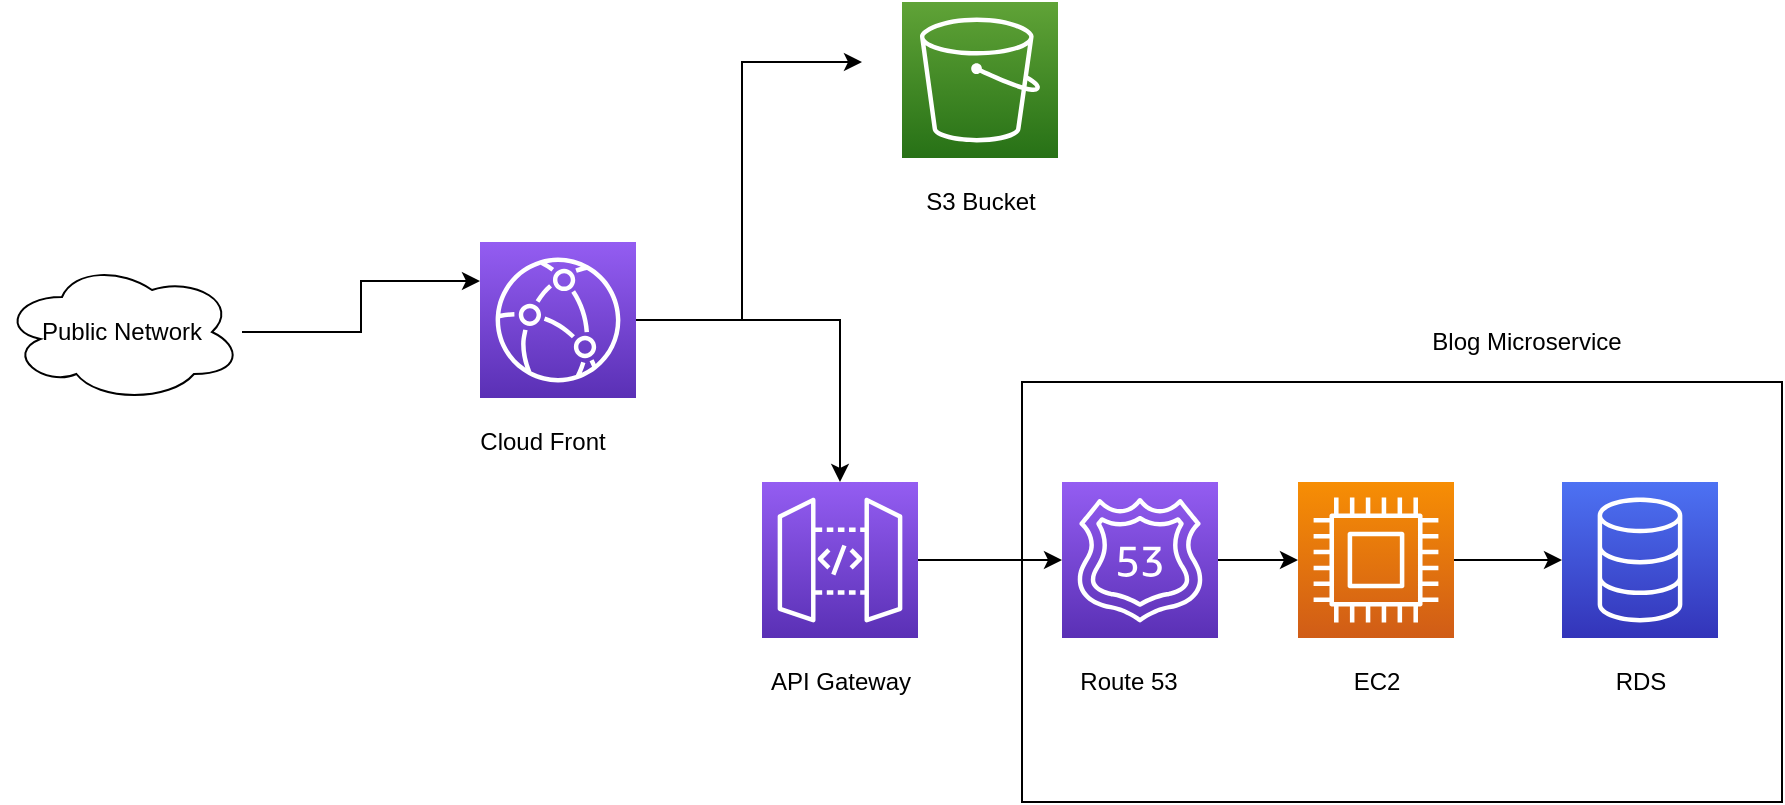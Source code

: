 <mxfile version="15.8.3" type="device"><diagram id="CQF5mv3UIEH1QeDDRuMT" name="Page-1"><mxGraphModel dx="974" dy="605" grid="1" gridSize="10" guides="1" tooltips="1" connect="1" arrows="1" fold="1" page="1" pageScale="1" pageWidth="850" pageHeight="1100" math="0" shadow="0"><root><mxCell id="0"/><mxCell id="1" parent="0"/><mxCell id="sRSfSPymKkrB_8ZOzE8Y-13" style="edgeStyle=orthogonalEdgeStyle;rounded=0;orthogonalLoop=1;jettySize=auto;html=1;entryX=0;entryY=0.25;entryDx=0;entryDy=0;entryPerimeter=0;" edge="1" parent="1" source="sRSfSPymKkrB_8ZOzE8Y-2" target="sRSfSPymKkrB_8ZOzE8Y-4"><mxGeometry relative="1" as="geometry"/></mxCell><mxCell id="sRSfSPymKkrB_8ZOzE8Y-2" value="Public Network" style="ellipse;shape=cloud;whiteSpace=wrap;html=1;" vertex="1" parent="1"><mxGeometry x="70" y="230" width="120" height="70" as="geometry"/></mxCell><mxCell id="sRSfSPymKkrB_8ZOzE8Y-12" style="edgeStyle=orthogonalEdgeStyle;rounded=0;orthogonalLoop=1;jettySize=auto;html=1;" edge="1" parent="1" source="sRSfSPymKkrB_8ZOzE8Y-4" target="sRSfSPymKkrB_8ZOzE8Y-9"><mxGeometry relative="1" as="geometry"><mxPoint x="410" y="390" as="targetPoint"/></mxGeometry></mxCell><mxCell id="sRSfSPymKkrB_8ZOzE8Y-14" style="edgeStyle=orthogonalEdgeStyle;rounded=0;orthogonalLoop=1;jettySize=auto;html=1;" edge="1" parent="1" source="sRSfSPymKkrB_8ZOzE8Y-4"><mxGeometry relative="1" as="geometry"><mxPoint x="500" y="130" as="targetPoint"/><Array as="points"><mxPoint x="440" y="259"/></Array></mxGeometry></mxCell><mxCell id="sRSfSPymKkrB_8ZOzE8Y-4" value="" style="sketch=0;points=[[0,0,0],[0.25,0,0],[0.5,0,0],[0.75,0,0],[1,0,0],[0,1,0],[0.25,1,0],[0.5,1,0],[0.75,1,0],[1,1,0],[0,0.25,0],[0,0.5,0],[0,0.75,0],[1,0.25,0],[1,0.5,0],[1,0.75,0]];outlineConnect=0;fontColor=#232F3E;gradientColor=#945DF2;gradientDirection=north;fillColor=#5A30B5;strokeColor=#ffffff;dashed=0;verticalLabelPosition=bottom;verticalAlign=top;align=center;html=1;fontSize=12;fontStyle=0;aspect=fixed;shape=mxgraph.aws4.resourceIcon;resIcon=mxgraph.aws4.cloudfront;" vertex="1" parent="1"><mxGeometry x="309" y="220" width="78" height="78" as="geometry"/></mxCell><mxCell id="sRSfSPymKkrB_8ZOzE8Y-7" value="Cloud Front" style="text;html=1;align=center;verticalAlign=middle;resizable=0;points=[];autosize=1;strokeColor=none;fillColor=none;" vertex="1" parent="1"><mxGeometry x="300" y="310" width="80" height="20" as="geometry"/></mxCell><mxCell id="sRSfSPymKkrB_8ZOzE8Y-20" style="edgeStyle=orthogonalEdgeStyle;rounded=0;orthogonalLoop=1;jettySize=auto;html=1;entryX=0;entryY=0.5;entryDx=0;entryDy=0;entryPerimeter=0;" edge="1" parent="1" source="sRSfSPymKkrB_8ZOzE8Y-9" target="sRSfSPymKkrB_8ZOzE8Y-18"><mxGeometry relative="1" as="geometry"/></mxCell><mxCell id="sRSfSPymKkrB_8ZOzE8Y-9" value="" style="sketch=0;points=[[0,0,0],[0.25,0,0],[0.5,0,0],[0.75,0,0],[1,0,0],[0,1,0],[0.25,1,0],[0.5,1,0],[0.75,1,0],[1,1,0],[0,0.25,0],[0,0.5,0],[0,0.75,0],[1,0.25,0],[1,0.5,0],[1,0.75,0]];outlineConnect=0;fontColor=#232F3E;gradientColor=#945DF2;gradientDirection=north;fillColor=#5A30B5;strokeColor=#ffffff;dashed=0;verticalLabelPosition=bottom;verticalAlign=top;align=center;html=1;fontSize=12;fontStyle=0;aspect=fixed;shape=mxgraph.aws4.resourceIcon;resIcon=mxgraph.aws4.api_gateway;" vertex="1" parent="1"><mxGeometry x="450" y="340" width="78" height="78" as="geometry"/></mxCell><mxCell id="sRSfSPymKkrB_8ZOzE8Y-11" value="API Gateway" style="text;html=1;align=center;verticalAlign=middle;resizable=0;points=[];autosize=1;strokeColor=none;fillColor=none;" vertex="1" parent="1"><mxGeometry x="444" y="430" width="90" height="20" as="geometry"/></mxCell><mxCell id="sRSfSPymKkrB_8ZOzE8Y-15" value="" style="sketch=0;points=[[0,0,0],[0.25,0,0],[0.5,0,0],[0.75,0,0],[1,0,0],[0,1,0],[0.25,1,0],[0.5,1,0],[0.75,1,0],[1,1,0],[0,0.25,0],[0,0.5,0],[0,0.75,0],[1,0.25,0],[1,0.5,0],[1,0.75,0]];outlineConnect=0;fontColor=#232F3E;gradientColor=#60A337;gradientDirection=north;fillColor=#277116;strokeColor=#ffffff;dashed=0;verticalLabelPosition=bottom;verticalAlign=top;align=center;html=1;fontSize=12;fontStyle=0;aspect=fixed;shape=mxgraph.aws4.resourceIcon;resIcon=mxgraph.aws4.s3;" vertex="1" parent="1"><mxGeometry x="520" y="100" width="78" height="78" as="geometry"/></mxCell><mxCell id="sRSfSPymKkrB_8ZOzE8Y-17" value="S3 Bucket" style="text;html=1;align=center;verticalAlign=middle;resizable=0;points=[];autosize=1;strokeColor=none;fillColor=none;" vertex="1" parent="1"><mxGeometry x="524" y="190" width="70" height="20" as="geometry"/></mxCell><mxCell id="sRSfSPymKkrB_8ZOzE8Y-22" style="edgeStyle=orthogonalEdgeStyle;rounded=0;orthogonalLoop=1;jettySize=auto;html=1;entryX=0;entryY=0.5;entryDx=0;entryDy=0;entryPerimeter=0;" edge="1" parent="1" source="sRSfSPymKkrB_8ZOzE8Y-18" target="sRSfSPymKkrB_8ZOzE8Y-21"><mxGeometry relative="1" as="geometry"/></mxCell><mxCell id="sRSfSPymKkrB_8ZOzE8Y-18" value="" style="sketch=0;points=[[0,0,0],[0.25,0,0],[0.5,0,0],[0.75,0,0],[1,0,0],[0,1,0],[0.25,1,0],[0.5,1,0],[0.75,1,0],[1,1,0],[0,0.25,0],[0,0.5,0],[0,0.75,0],[1,0.25,0],[1,0.5,0],[1,0.75,0]];outlineConnect=0;fontColor=#232F3E;gradientColor=#945DF2;gradientDirection=north;fillColor=#5A30B5;strokeColor=#ffffff;dashed=0;verticalLabelPosition=bottom;verticalAlign=top;align=center;html=1;fontSize=12;fontStyle=0;aspect=fixed;shape=mxgraph.aws4.resourceIcon;resIcon=mxgraph.aws4.route_53;" vertex="1" parent="1"><mxGeometry x="600" y="340" width="78" height="78" as="geometry"/></mxCell><mxCell id="sRSfSPymKkrB_8ZOzE8Y-19" value="Route 53&lt;br&gt;" style="text;html=1;align=center;verticalAlign=middle;resizable=0;points=[];autosize=1;strokeColor=none;fillColor=none;" vertex="1" parent="1"><mxGeometry x="603" y="430" width="60" height="20" as="geometry"/></mxCell><mxCell id="sRSfSPymKkrB_8ZOzE8Y-24" style="edgeStyle=orthogonalEdgeStyle;rounded=0;orthogonalLoop=1;jettySize=auto;html=1;" edge="1" parent="1" source="sRSfSPymKkrB_8ZOzE8Y-21"><mxGeometry relative="1" as="geometry"><mxPoint x="850" y="379" as="targetPoint"/></mxGeometry></mxCell><mxCell id="sRSfSPymKkrB_8ZOzE8Y-21" value="" style="sketch=0;points=[[0,0,0],[0.25,0,0],[0.5,0,0],[0.75,0,0],[1,0,0],[0,1,0],[0.25,1,0],[0.5,1,0],[0.75,1,0],[1,1,0],[0,0.25,0],[0,0.5,0],[0,0.75,0],[1,0.25,0],[1,0.5,0],[1,0.75,0]];outlineConnect=0;fontColor=#232F3E;gradientColor=#F78E04;gradientDirection=north;fillColor=#D05C17;strokeColor=#ffffff;dashed=0;verticalLabelPosition=bottom;verticalAlign=top;align=center;html=1;fontSize=12;fontStyle=0;aspect=fixed;shape=mxgraph.aws4.resourceIcon;resIcon=mxgraph.aws4.compute;" vertex="1" parent="1"><mxGeometry x="718" y="340" width="78" height="78" as="geometry"/></mxCell><mxCell id="sRSfSPymKkrB_8ZOzE8Y-23" value="EC2" style="text;html=1;align=center;verticalAlign=middle;resizable=0;points=[];autosize=1;strokeColor=none;fillColor=none;" vertex="1" parent="1"><mxGeometry x="737" y="430" width="40" height="20" as="geometry"/></mxCell><mxCell id="sRSfSPymKkrB_8ZOzE8Y-25" value="" style="sketch=0;points=[[0,0,0],[0.25,0,0],[0.5,0,0],[0.75,0,0],[1,0,0],[0,1,0],[0.25,1,0],[0.5,1,0],[0.75,1,0],[1,1,0],[0,0.25,0],[0,0.5,0],[0,0.75,0],[1,0.25,0],[1,0.5,0],[1,0.75,0]];outlineConnect=0;fontColor=#232F3E;gradientColor=#4D72F3;gradientDirection=north;fillColor=#3334B9;strokeColor=#ffffff;dashed=0;verticalLabelPosition=bottom;verticalAlign=top;align=center;html=1;fontSize=12;fontStyle=0;aspect=fixed;shape=mxgraph.aws4.resourceIcon;resIcon=mxgraph.aws4.database;" vertex="1" parent="1"><mxGeometry x="850" y="340" width="78" height="78" as="geometry"/></mxCell><mxCell id="sRSfSPymKkrB_8ZOzE8Y-26" value="RDS" style="text;html=1;align=center;verticalAlign=middle;resizable=0;points=[];autosize=1;strokeColor=none;fillColor=none;" vertex="1" parent="1"><mxGeometry x="869" y="430" width="40" height="20" as="geometry"/></mxCell><mxCell id="sRSfSPymKkrB_8ZOzE8Y-27" value="" style="whiteSpace=wrap;html=1;fillColor=none;" vertex="1" parent="1"><mxGeometry x="580" y="290" width="380" height="210" as="geometry"/></mxCell><mxCell id="sRSfSPymKkrB_8ZOzE8Y-28" value="Blog Microservice" style="text;html=1;align=center;verticalAlign=middle;resizable=0;points=[];autosize=1;strokeColor=none;fillColor=none;" vertex="1" parent="1"><mxGeometry x="777" y="260" width="110" height="20" as="geometry"/></mxCell></root></mxGraphModel></diagram></mxfile>